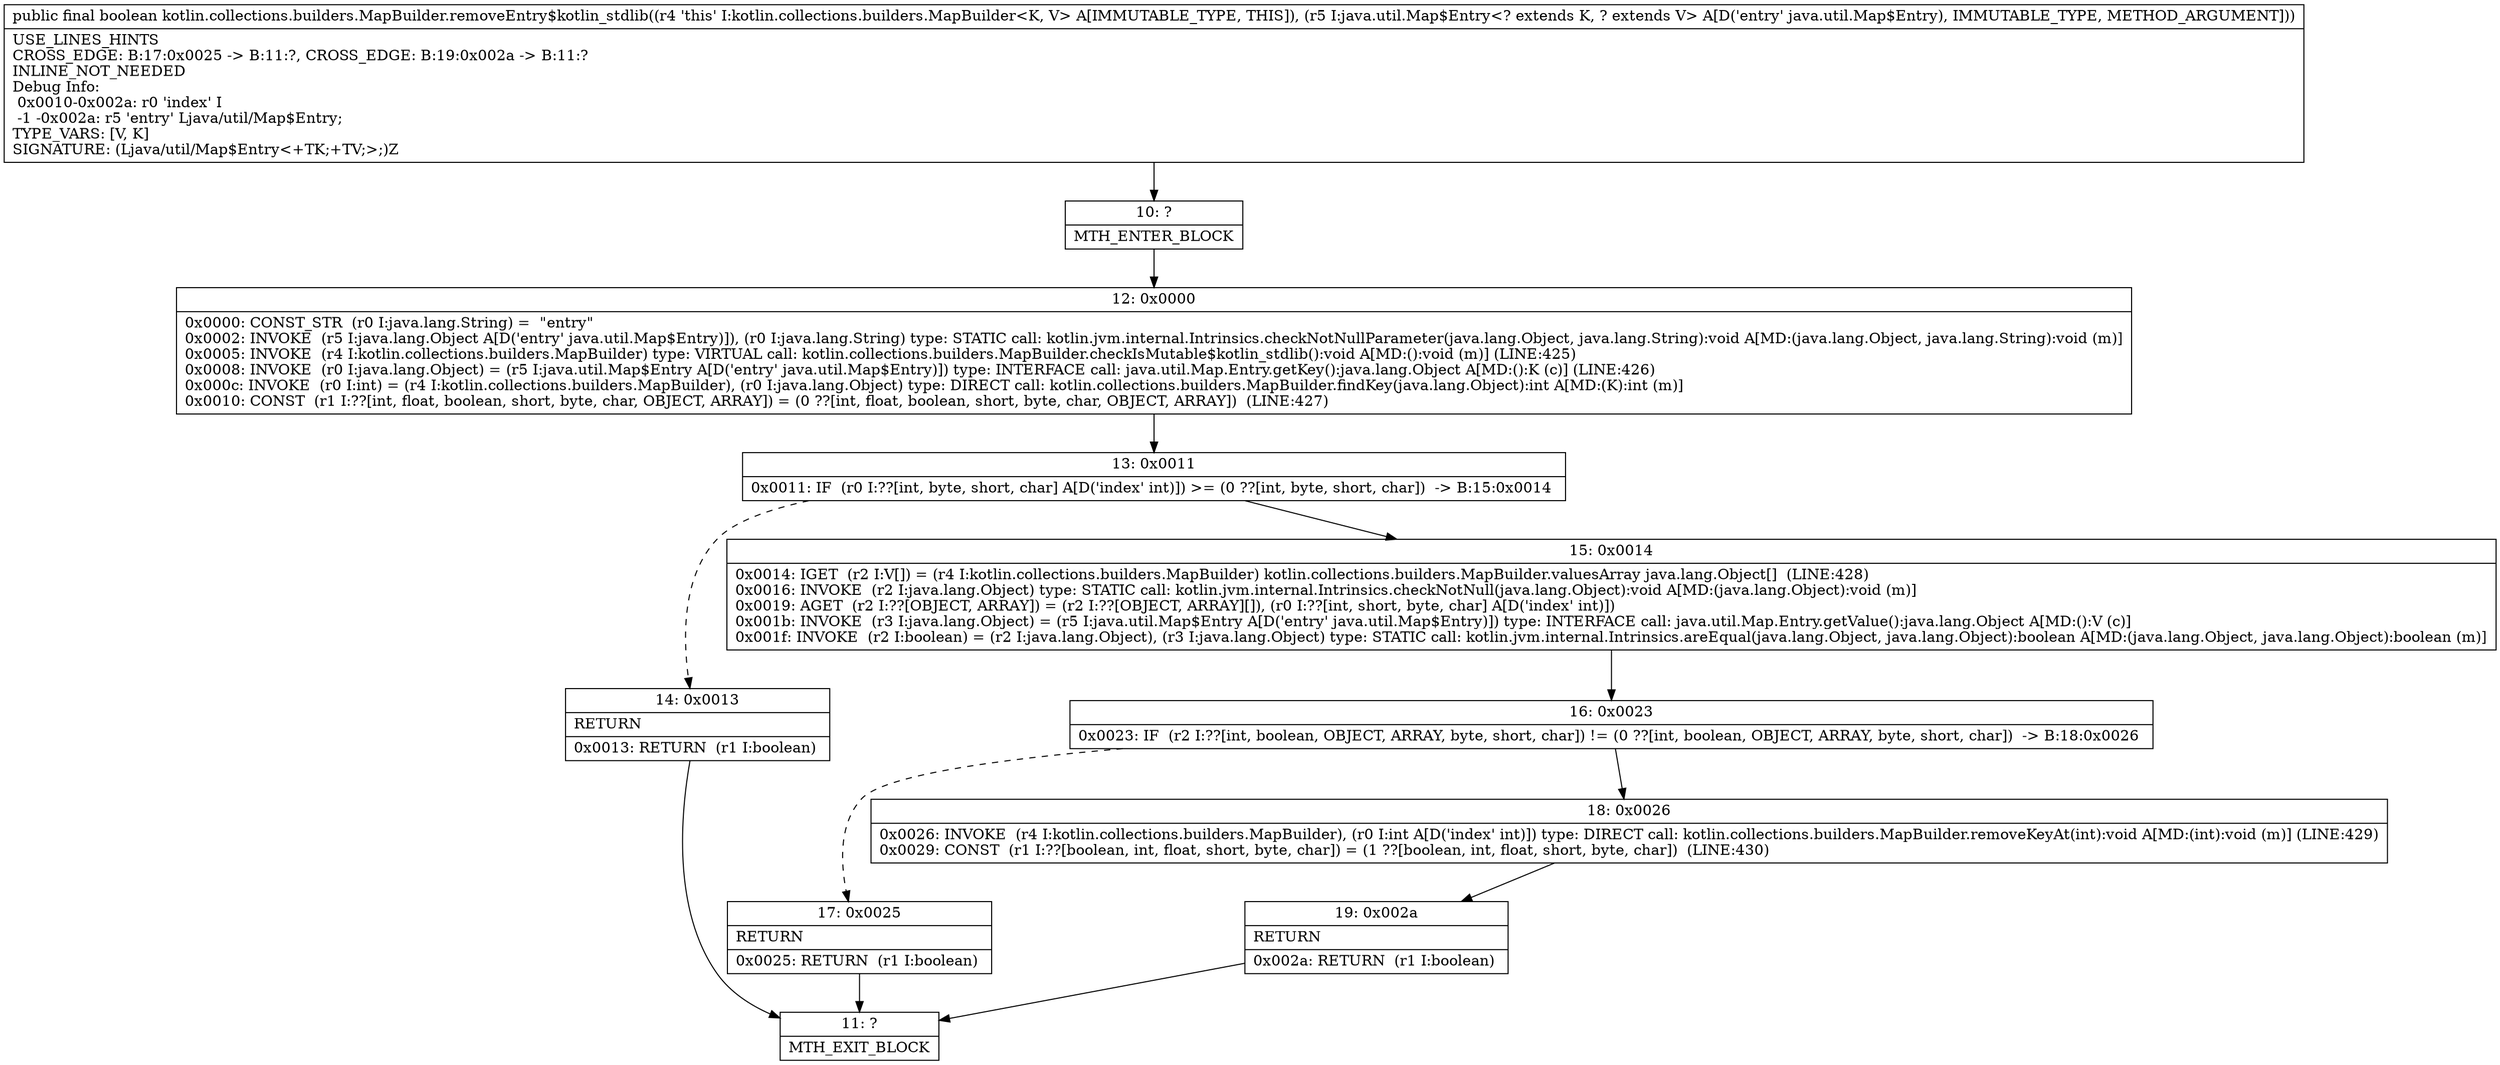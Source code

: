 digraph "CFG forkotlin.collections.builders.MapBuilder.removeEntry$kotlin_stdlib(Ljava\/util\/Map$Entry;)Z" {
Node_10 [shape=record,label="{10\:\ ?|MTH_ENTER_BLOCK\l}"];
Node_12 [shape=record,label="{12\:\ 0x0000|0x0000: CONST_STR  (r0 I:java.lang.String) =  \"entry\" \l0x0002: INVOKE  (r5 I:java.lang.Object A[D('entry' java.util.Map$Entry)]), (r0 I:java.lang.String) type: STATIC call: kotlin.jvm.internal.Intrinsics.checkNotNullParameter(java.lang.Object, java.lang.String):void A[MD:(java.lang.Object, java.lang.String):void (m)]\l0x0005: INVOKE  (r4 I:kotlin.collections.builders.MapBuilder) type: VIRTUAL call: kotlin.collections.builders.MapBuilder.checkIsMutable$kotlin_stdlib():void A[MD:():void (m)] (LINE:425)\l0x0008: INVOKE  (r0 I:java.lang.Object) = (r5 I:java.util.Map$Entry A[D('entry' java.util.Map$Entry)]) type: INTERFACE call: java.util.Map.Entry.getKey():java.lang.Object A[MD:():K (c)] (LINE:426)\l0x000c: INVOKE  (r0 I:int) = (r4 I:kotlin.collections.builders.MapBuilder), (r0 I:java.lang.Object) type: DIRECT call: kotlin.collections.builders.MapBuilder.findKey(java.lang.Object):int A[MD:(K):int (m)]\l0x0010: CONST  (r1 I:??[int, float, boolean, short, byte, char, OBJECT, ARRAY]) = (0 ??[int, float, boolean, short, byte, char, OBJECT, ARRAY])  (LINE:427)\l}"];
Node_13 [shape=record,label="{13\:\ 0x0011|0x0011: IF  (r0 I:??[int, byte, short, char] A[D('index' int)]) \>= (0 ??[int, byte, short, char])  \-\> B:15:0x0014 \l}"];
Node_14 [shape=record,label="{14\:\ 0x0013|RETURN\l|0x0013: RETURN  (r1 I:boolean) \l}"];
Node_11 [shape=record,label="{11\:\ ?|MTH_EXIT_BLOCK\l}"];
Node_15 [shape=record,label="{15\:\ 0x0014|0x0014: IGET  (r2 I:V[]) = (r4 I:kotlin.collections.builders.MapBuilder) kotlin.collections.builders.MapBuilder.valuesArray java.lang.Object[]  (LINE:428)\l0x0016: INVOKE  (r2 I:java.lang.Object) type: STATIC call: kotlin.jvm.internal.Intrinsics.checkNotNull(java.lang.Object):void A[MD:(java.lang.Object):void (m)]\l0x0019: AGET  (r2 I:??[OBJECT, ARRAY]) = (r2 I:??[OBJECT, ARRAY][]), (r0 I:??[int, short, byte, char] A[D('index' int)]) \l0x001b: INVOKE  (r3 I:java.lang.Object) = (r5 I:java.util.Map$Entry A[D('entry' java.util.Map$Entry)]) type: INTERFACE call: java.util.Map.Entry.getValue():java.lang.Object A[MD:():V (c)]\l0x001f: INVOKE  (r2 I:boolean) = (r2 I:java.lang.Object), (r3 I:java.lang.Object) type: STATIC call: kotlin.jvm.internal.Intrinsics.areEqual(java.lang.Object, java.lang.Object):boolean A[MD:(java.lang.Object, java.lang.Object):boolean (m)]\l}"];
Node_16 [shape=record,label="{16\:\ 0x0023|0x0023: IF  (r2 I:??[int, boolean, OBJECT, ARRAY, byte, short, char]) != (0 ??[int, boolean, OBJECT, ARRAY, byte, short, char])  \-\> B:18:0x0026 \l}"];
Node_17 [shape=record,label="{17\:\ 0x0025|RETURN\l|0x0025: RETURN  (r1 I:boolean) \l}"];
Node_18 [shape=record,label="{18\:\ 0x0026|0x0026: INVOKE  (r4 I:kotlin.collections.builders.MapBuilder), (r0 I:int A[D('index' int)]) type: DIRECT call: kotlin.collections.builders.MapBuilder.removeKeyAt(int):void A[MD:(int):void (m)] (LINE:429)\l0x0029: CONST  (r1 I:??[boolean, int, float, short, byte, char]) = (1 ??[boolean, int, float, short, byte, char])  (LINE:430)\l}"];
Node_19 [shape=record,label="{19\:\ 0x002a|RETURN\l|0x002a: RETURN  (r1 I:boolean) \l}"];
MethodNode[shape=record,label="{public final boolean kotlin.collections.builders.MapBuilder.removeEntry$kotlin_stdlib((r4 'this' I:kotlin.collections.builders.MapBuilder\<K, V\> A[IMMUTABLE_TYPE, THIS]), (r5 I:java.util.Map$Entry\<? extends K, ? extends V\> A[D('entry' java.util.Map$Entry), IMMUTABLE_TYPE, METHOD_ARGUMENT]))  | USE_LINES_HINTS\lCROSS_EDGE: B:17:0x0025 \-\> B:11:?, CROSS_EDGE: B:19:0x002a \-\> B:11:?\lINLINE_NOT_NEEDED\lDebug Info:\l  0x0010\-0x002a: r0 'index' I\l  \-1 \-0x002a: r5 'entry' Ljava\/util\/Map$Entry;\lTYPE_VARS: [V, K]\lSIGNATURE: (Ljava\/util\/Map$Entry\<+TK;+TV;\>;)Z\l}"];
MethodNode -> Node_10;Node_10 -> Node_12;
Node_12 -> Node_13;
Node_13 -> Node_14[style=dashed];
Node_13 -> Node_15;
Node_14 -> Node_11;
Node_15 -> Node_16;
Node_16 -> Node_17[style=dashed];
Node_16 -> Node_18;
Node_17 -> Node_11;
Node_18 -> Node_19;
Node_19 -> Node_11;
}

